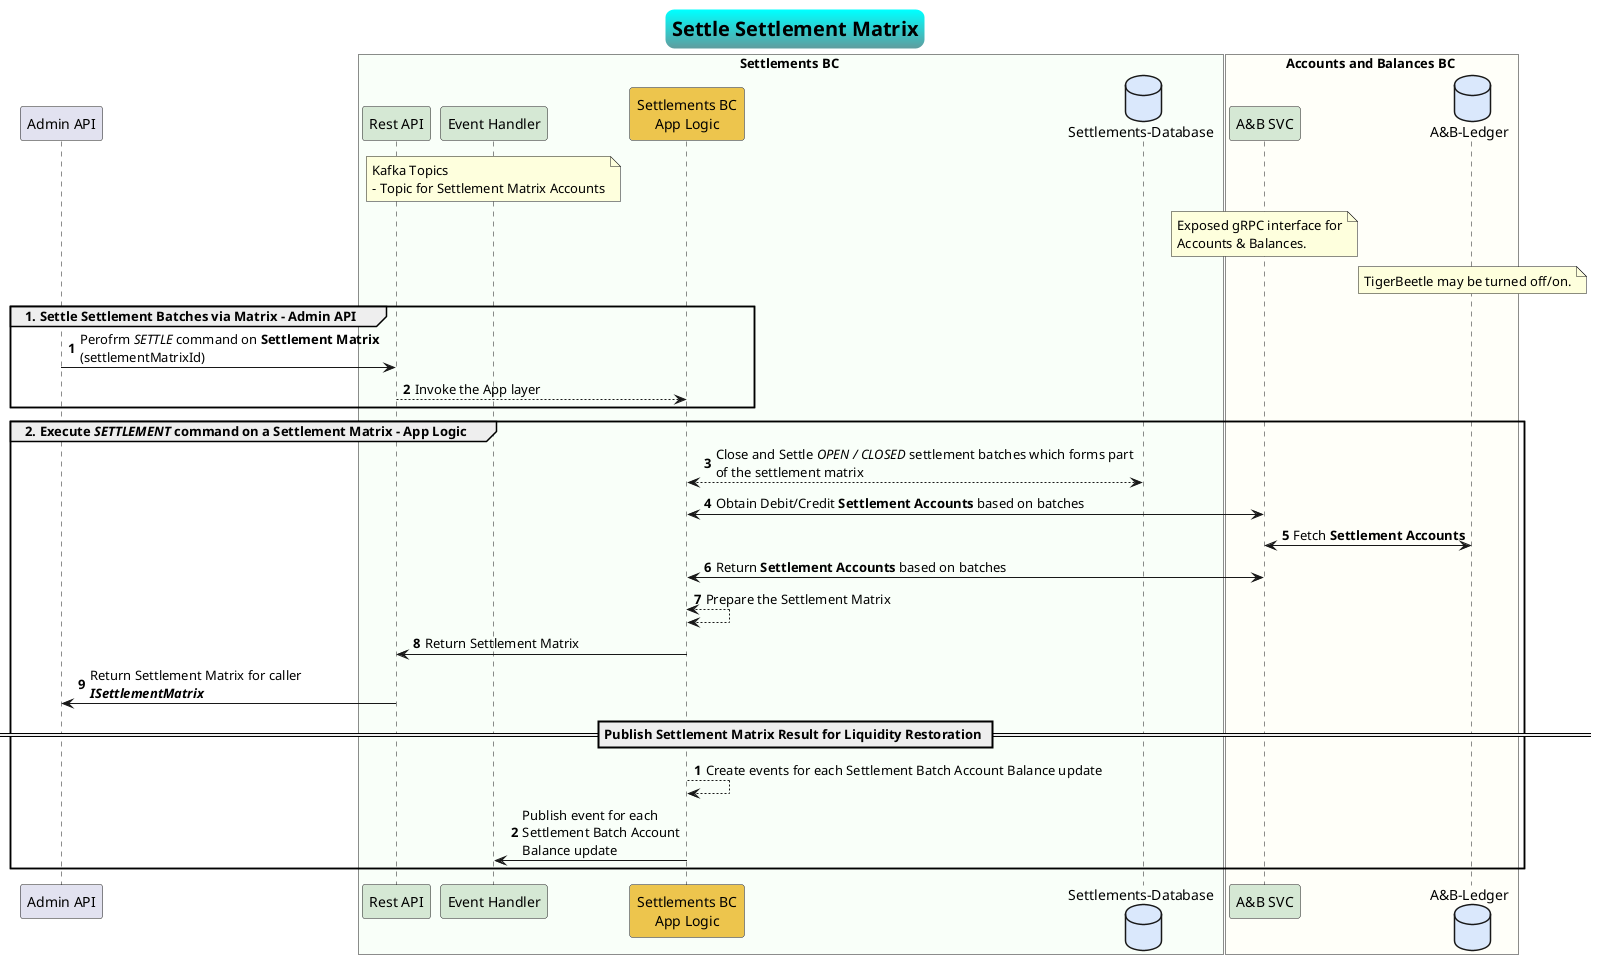@startuml

skinparam TitleFontSize 20
skinparam titleBorderRoundCorner 15
skinparam titleBorderThickness 2
skinparam titleBorderColor Aqua-CadetBlue
skinparam titleBackgroundColor Aqua-CadetBlue
title Settle Settlement Matrix

participant "Admin API" as ext_cl

box Settlements BC #F9FFF9
    participant "Rest API" as sbc_rest #D5E8D4
    participant "Event Handler" as sbc_event #D5E8D4
    note over sbc_event
        Kafka Topics
        - Topic for Settlement Matrix Accounts
    end note
    participant "Settlements BC\nApp Logic" as sbc_app_logic #EDC54D
    database "Settlements-Database" as sbc_db #DAE8FC
end box

box Accounts and Balances BC #FFFFF9
    participant "A&B SVC" as abbc_grpc #D5E8D4
    database "A&B-Ledger" as abbc_tigerbeetle #DAE8FC
    note over abbc_grpc
        Exposed gRPC interface for
        Accounts & Balances.
    end note
    note over abbc_tigerbeetle
        TigerBeetle may be turned off/on.
    end note
end box

group 1. Settle Settlement Batches via Matrix - Admin API
autonumber
    ext_cl -> sbc_rest : Perofrm //SETTLE// command on **Settlement Matrix**\n(settlementMatrixId)
    sbc_rest --> sbc_app_logic : Invoke the App layer
end

group 2. Execute //SETTLEMENT// command on a Settlement Matrix - App Logic
    sbc_app_logic <--> sbc_db : Close and Settle //OPEN / CLOSED// settlement batches which forms part \nof the settlement matrix
    sbc_app_logic <-> abbc_grpc : Obtain Debit/Credit **Settlement Accounts** based on batches
    abbc_grpc <-> abbc_tigerbeetle: Fetch **Settlement Accounts**
    abbc_grpc <-> sbc_app_logic : Return **Settlement Accounts** based on batches
    sbc_app_logic <--> sbc_app_logic : Prepare the Settlement Matrix
    sbc_app_logic -> sbc_rest : Return Settlement Matrix
    sbc_rest -> ext_cl : Return Settlement Matrix for caller\n**//ISettlementMatrix//**
autonumber
    == Publish Settlement Matrix Result for Liquidity Restoration ==
    sbc_app_logic --> sbc_app_logic : Create events for each Settlement Batch Account Balance update
    sbc_app_logic -> sbc_event : Publish event for each\nSettlement Batch Account\nBalance update
end

@enduml
